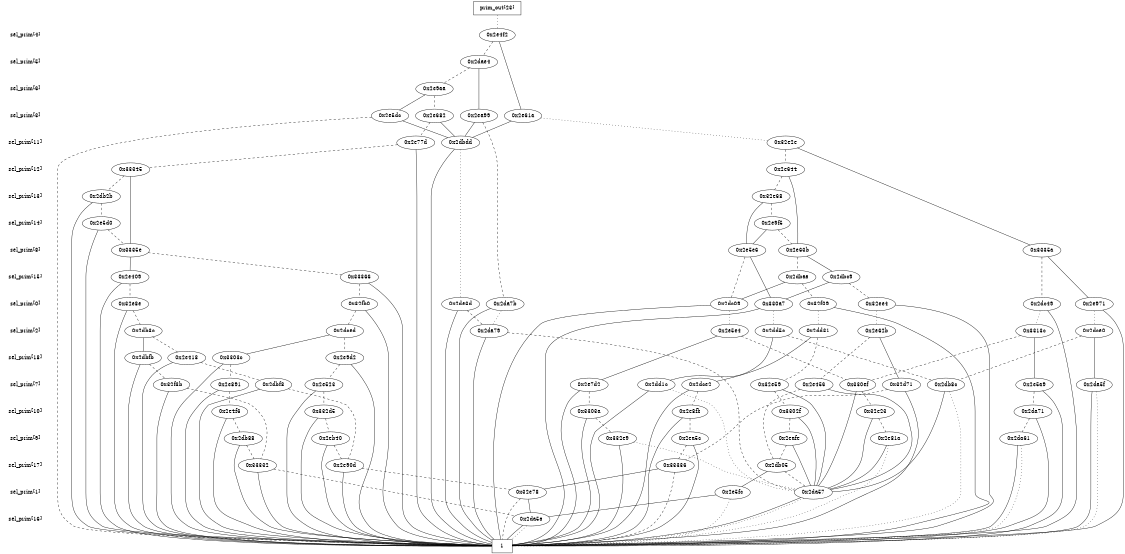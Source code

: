 digraph "DD" {
size = "7.5,10"
center = true;
edge [dir = none];
{ node [shape = plaintext];
  edge [style = invis];
  "CONST NODES" [style = invis];
" sel_prim[4] " -> " sel_prim[5] " -> " sel_prim[6] " -> " sel_prim[3] " -> " sel_prim[11] " -> " sel_prim[12] " -> " sel_prim[13] " -> " sel_prim[14] " -> " sel_prim[8] " -> " sel_prim[15] " -> " sel_prim[0] " -> " sel_prim[2] " -> " sel_prim[18] " -> " sel_prim[7] " -> " sel_prim[10] " -> " sel_prim[9] " -> " sel_prim[17] " -> " sel_prim[1] " -> " sel_prim[16] " -> "CONST NODES"; 
}
{ rank = same; node [shape = box]; edge [style = invis];
"  prim_out[23]  "; }
{ rank = same; " sel_prim[4] ";
"0x2e4f2";
}
{ rank = same; " sel_prim[5] ";
"0x2dae4";
}
{ rank = same; " sel_prim[6] ";
"0x2e9aa";
}
{ rank = same; " sel_prim[3] ";
"0x2e5dc";
"0x2e61a";
"0x2e682";
"0x2ea99";
}
{ rank = same; " sel_prim[11] ";
"0x32e2e";
"0x2dbdd";
"0x2e77d";
}
{ rank = same; " sel_prim[12] ";
"0x33345";
"0x2e644";
}
{ rank = same; " sel_prim[13] ";
"0x32e68";
"0x2db2b";
}
{ rank = same; " sel_prim[14] ";
"0x2e9f5";
"0x2e5d0";
}
{ rank = same; " sel_prim[8] ";
"0x3335a";
"0x3335e";
"0x2e63b";
"0x2e5e6";
}
{ rank = same; " sel_prim[15] ";
"0x2e409";
"0x33366";
"0x2dbc9";
"0x2dbaa";
}
{ rank = same; " sel_prim[0] ";
"0x32e8e";
"0x2dc49";
"0x2dc09";
"0x32ee4";
"0x330a7";
"0x2e971";
"0x32fb0";
"0x2de3d";
"0x2da7b";
"0x32f09";
}
{ rank = same; " sel_prim[2] ";
"0x2dce0";
"0x2dced";
"0x2dd31";
"0x2db3c";
"0x2da79";
"0x3313c";
"0x2dd5c";
"0x2e62b";
"0x2e5e4";
}
{ rank = same; " sel_prim[18] ";
"0x2e418";
"0x3303c";
"0x2e9d2";
"0x2dbfb";
}
{ rank = same; " sel_prim[7] ";
"0x2e7d2";
"0x32f3b";
"0x2db8c";
"0x2dbf8";
"0x32d71";
"0x330ef";
"0x2da5f";
"0x2dd1c";
"0x2e891";
"0x2e523";
"0x32e59";
"0x2e5a9";
"0x2dce2";
"0x2e456";
}
{ rank = same; " sel_prim[10] ";
"0x32e23";
"0x332d5";
"0x2e4f6";
"0x2e8fb";
"0x2da71";
"0x3302f";
"0x3303a";
}
{ rank = same; " sel_prim[9] ";
"0x2db88";
"0x2e81a";
"0x2eb40";
"0x2ea5c";
"0x2da61";
"0x332e9";
"0x2eafe";
}
{ rank = same; " sel_prim[17] ";
"0x2db05";
"0x33332";
"0x33336";
"0x2e90d";
}
{ rank = same; " sel_prim[1] ";
"0x2da57";
"0x2e5fc";
"0x32e78";
}
{ rank = same; " sel_prim[16] ";
"0x2da5a";
}
{ rank = same; "CONST NODES";
{ node [shape = box]; "0x2da52";
}
}
"  prim_out[23]  " -> "0x2e4f2" [style = dotted];
"0x2e4f2" -> "0x2e61a";
"0x2e4f2" -> "0x2dae4" [style = dashed];
"0x2dae4" -> "0x2ea99";
"0x2dae4" -> "0x2e9aa" [style = dashed];
"0x2e9aa" -> "0x2e5dc";
"0x2e9aa" -> "0x2e682" [style = dashed];
"0x2e5dc" -> "0x2dbdd";
"0x2e5dc" -> "0x2da52" [style = dashed];
"0x2e61a" -> "0x2dbdd";
"0x2e61a" -> "0x32e2e" [style = dotted];
"0x2e682" -> "0x2dbdd";
"0x2e682" -> "0x2e77d" [style = dashed];
"0x2ea99" -> "0x2dbdd";
"0x2ea99" -> "0x2da7b" [style = dashed];
"0x32e2e" -> "0x3335a";
"0x32e2e" -> "0x2e644" [style = dashed];
"0x2dbdd" -> "0x2da52";
"0x2dbdd" -> "0x2de3d" [style = dotted];
"0x2e77d" -> "0x2da52";
"0x2e77d" -> "0x33345" [style = dashed];
"0x33345" -> "0x3335e";
"0x33345" -> "0x2db2b" [style = dashed];
"0x2e644" -> "0x2e63b";
"0x2e644" -> "0x32e68" [style = dashed];
"0x32e68" -> "0x2e5e6";
"0x32e68" -> "0x2e9f5" [style = dashed];
"0x2db2b" -> "0x2da52";
"0x2db2b" -> "0x2e5d0" [style = dashed];
"0x2e9f5" -> "0x2e5e6";
"0x2e9f5" -> "0x2e63b" [style = dashed];
"0x2e5d0" -> "0x2da52";
"0x2e5d0" -> "0x3335e" [style = dashed];
"0x3335a" -> "0x2e971";
"0x3335a" -> "0x2dc49" [style = dashed];
"0x3335e" -> "0x2e409";
"0x3335e" -> "0x33366" [style = dashed];
"0x2e63b" -> "0x2dbc9";
"0x2e63b" -> "0x2dbaa" [style = dashed];
"0x2e5e6" -> "0x330a7";
"0x2e5e6" -> "0x2dc09" [style = dashed];
"0x2e409" -> "0x2da52";
"0x2e409" -> "0x32e8e" [style = dashed];
"0x33366" -> "0x2da52";
"0x33366" -> "0x32fb0" [style = dashed];
"0x2dbc9" -> "0x330a7";
"0x2dbc9" -> "0x32ee4" [style = dashed];
"0x2dbaa" -> "0x2dc09";
"0x2dbaa" -> "0x32f09" [style = dashed];
"0x32e8e" -> "0x2da52";
"0x32e8e" -> "0x2db3c" [style = dashed];
"0x2dc49" -> "0x2da52";
"0x2dc49" -> "0x3313c" [style = dotted];
"0x2dc09" -> "0x2da52";
"0x2dc09" -> "0x2e5e4" [style = dotted];
"0x32ee4" -> "0x2da52";
"0x32ee4" -> "0x2e62b" [style = dotted];
"0x330a7" -> "0x2da52";
"0x330a7" -> "0x2dd5c" [style = dotted];
"0x2e971" -> "0x2da52";
"0x2e971" -> "0x2dce0" [style = dotted];
"0x32fb0" -> "0x2da52";
"0x32fb0" -> "0x2dced" [style = dashed];
"0x2de3d" -> "0x2da52";
"0x2de3d" -> "0x2da79" [style = dashed];
"0x2da7b" -> "0x2da52";
"0x2da7b" -> "0x2da79" [style = dotted];
"0x32f09" -> "0x2da52";
"0x32f09" -> "0x2dd31" [style = dotted];
"0x2dce0" -> "0x2da5f";
"0x2dce0" -> "0x2db8c" [style = dashed];
"0x2dced" -> "0x3303c";
"0x2dced" -> "0x2e9d2" [style = dashed];
"0x2dd31" -> "0x2dce2";
"0x2dd31" -> "0x32e59" [style = dashed];
"0x2db3c" -> "0x2dbfb";
"0x2db3c" -> "0x2e418" [style = dashed];
"0x2da79" -> "0x2da52";
"0x2da79" -> "0x2da57" [style = dashed];
"0x3313c" -> "0x2e5a9";
"0x3313c" -> "0x330ef" [style = dashed];
"0x2dd5c" -> "0x2dd1c";
"0x2dd5c" -> "0x2db8c" [style = dashed];
"0x2e62b" -> "0x32d71";
"0x2e62b" -> "0x2e456" [style = dashed];
"0x2e5e4" -> "0x2e7d2";
"0x2e5e4" -> "0x330ef" [style = dashed];
"0x2e418" -> "0x2da52";
"0x2e418" -> "0x2dbf8" [style = dashed];
"0x3303c" -> "0x2da52";
"0x3303c" -> "0x2e891" [style = dashed];
"0x2e9d2" -> "0x2da52";
"0x2e9d2" -> "0x2e523" [style = dashed];
"0x2dbfb" -> "0x2da52";
"0x2dbfb" -> "0x32f3b" [style = dashed];
"0x2e7d2" -> "0x2da52";
"0x2e7d2" -> "0x3303a" [style = dashed];
"0x32f3b" -> "0x2da52";
"0x32f3b" -> "0x33332" [style = dashed];
"0x2db8c" -> "0x2da57";
"0x2db8c" -> "0x2da52" [style = dotted];
"0x2dbf8" -> "0x2da52";
"0x2dbf8" -> "0x2e90d" [style = dashed];
"0x32d71" -> "0x2da52";
"0x32d71" -> "0x33336" [style = dashed];
"0x330ef" -> "0x2da57";
"0x330ef" -> "0x32e23" [style = dashed];
"0x2da5f" -> "0x2da52";
"0x2da5f" -> "0x2da52" [style = dotted];
"0x2dd1c" -> "0x2da52";
"0x2dd1c" -> "0x2da57" [style = dotted];
"0x2e891" -> "0x2da52";
"0x2e891" -> "0x2e4f6" [style = dashed];
"0x2e523" -> "0x2da52";
"0x2e523" -> "0x332d5" [style = dashed];
"0x32e59" -> "0x2da57";
"0x32e59" -> "0x3302f" [style = dashed];
"0x2e5a9" -> "0x2da52";
"0x2e5a9" -> "0x2da71" [style = dashed];
"0x2dce2" -> "0x2da52";
"0x2dce2" -> "0x2e8fb" [style = dashed];
"0x2e456" -> "0x2da57";
"0x2e456" -> "0x2db05" [style = dashed];
"0x32e23" -> "0x2da57";
"0x32e23" -> "0x2e81a" [style = dashed];
"0x332d5" -> "0x2da52";
"0x332d5" -> "0x2eb40" [style = dashed];
"0x2e4f6" -> "0x2da52";
"0x2e4f6" -> "0x2db88" [style = dashed];
"0x2e8fb" -> "0x2da52";
"0x2e8fb" -> "0x2ea5c" [style = dashed];
"0x2da71" -> "0x2da52";
"0x2da71" -> "0x2da61" [style = dashed];
"0x3302f" -> "0x2da57";
"0x3302f" -> "0x2eafe" [style = dashed];
"0x3303a" -> "0x2da52";
"0x3303a" -> "0x332e9" [style = dashed];
"0x2db88" -> "0x2da52";
"0x2db88" -> "0x33332" [style = dashed];
"0x2e81a" -> "0x2da57";
"0x2e81a" -> "0x2da52" [style = dotted];
"0x2eb40" -> "0x2da52";
"0x2eb40" -> "0x2e90d" [style = dashed];
"0x2ea5c" -> "0x2da52";
"0x2ea5c" -> "0x33336" [style = dashed];
"0x2da61" -> "0x2da52";
"0x2da61" -> "0x2da52" [style = dotted];
"0x332e9" -> "0x2da52";
"0x332e9" -> "0x2da57" [style = dotted];
"0x2eafe" -> "0x2da57";
"0x2eafe" -> "0x2db05" [style = dashed];
"0x2db05" -> "0x2e5fc";
"0x2db05" -> "0x2da57" [style = dashed];
"0x33332" -> "0x2da52";
"0x33332" -> "0x2da5a" [style = dashed];
"0x33336" -> "0x32e78";
"0x33336" -> "0x2da52" [style = dashed];
"0x2e90d" -> "0x2da52";
"0x2e90d" -> "0x32e78" [style = dashed];
"0x2da57" -> "0x2da52";
"0x2da57" -> "0x2da52" [style = dotted];
"0x2e5fc" -> "0x2da5a";
"0x2e5fc" -> "0x2da52" [style = dotted];
"0x32e78" -> "0x2da5a";
"0x32e78" -> "0x2da52" [style = dashed];
"0x2da5a" -> "0x2da52";
"0x2da5a" -> "0x2da52" [style = dotted];
"0x2da52" [label = "1"];
}
